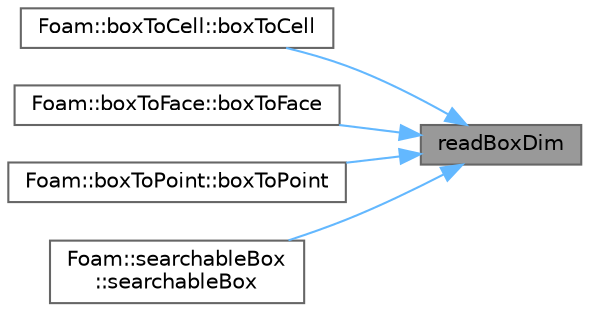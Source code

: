 digraph "readBoxDim"
{
 // LATEX_PDF_SIZE
  bgcolor="transparent";
  edge [fontname=Helvetica,fontsize=10,labelfontname=Helvetica,labelfontsize=10];
  node [fontname=Helvetica,fontsize=10,shape=box,height=0.2,width=0.4];
  rankdir="RL";
  Node1 [id="Node000001",label="readBoxDim",height=0.2,width=0.4,color="gray40", fillcolor="grey60", style="filled", fontcolor="black",tooltip=" "];
  Node1 -> Node2 [id="edge1_Node000001_Node000002",dir="back",color="steelblue1",style="solid",tooltip=" "];
  Node2 [id="Node000002",label="Foam::boxToCell::boxToCell",height=0.2,width=0.4,color="grey40", fillcolor="white", style="filled",URL="$classFoam_1_1boxToCell.html#a4c49b0e5893b3abcb300e7bb057a6c59",tooltip=" "];
  Node1 -> Node3 [id="edge2_Node000001_Node000003",dir="back",color="steelblue1",style="solid",tooltip=" "];
  Node3 [id="Node000003",label="Foam::boxToFace::boxToFace",height=0.2,width=0.4,color="grey40", fillcolor="white", style="filled",URL="$classFoam_1_1boxToFace.html#abf383159a45666935f346942b7f483c8",tooltip=" "];
  Node1 -> Node4 [id="edge3_Node000001_Node000004",dir="back",color="steelblue1",style="solid",tooltip=" "];
  Node4 [id="Node000004",label="Foam::boxToPoint::boxToPoint",height=0.2,width=0.4,color="grey40", fillcolor="white", style="filled",URL="$classFoam_1_1boxToPoint.html#ac7d5cf78c101fde08b09fff5f68d66e6",tooltip=" "];
  Node1 -> Node5 [id="edge4_Node000001_Node000005",dir="back",color="steelblue1",style="solid",tooltip=" "];
  Node5 [id="Node000005",label="Foam::searchableBox\l::searchableBox",height=0.2,width=0.4,color="grey40", fillcolor="white", style="filled",URL="$classFoam_1_1searchableBox.html#a40f6833bf48d7ea4d52f76021658cd50",tooltip=" "];
}
